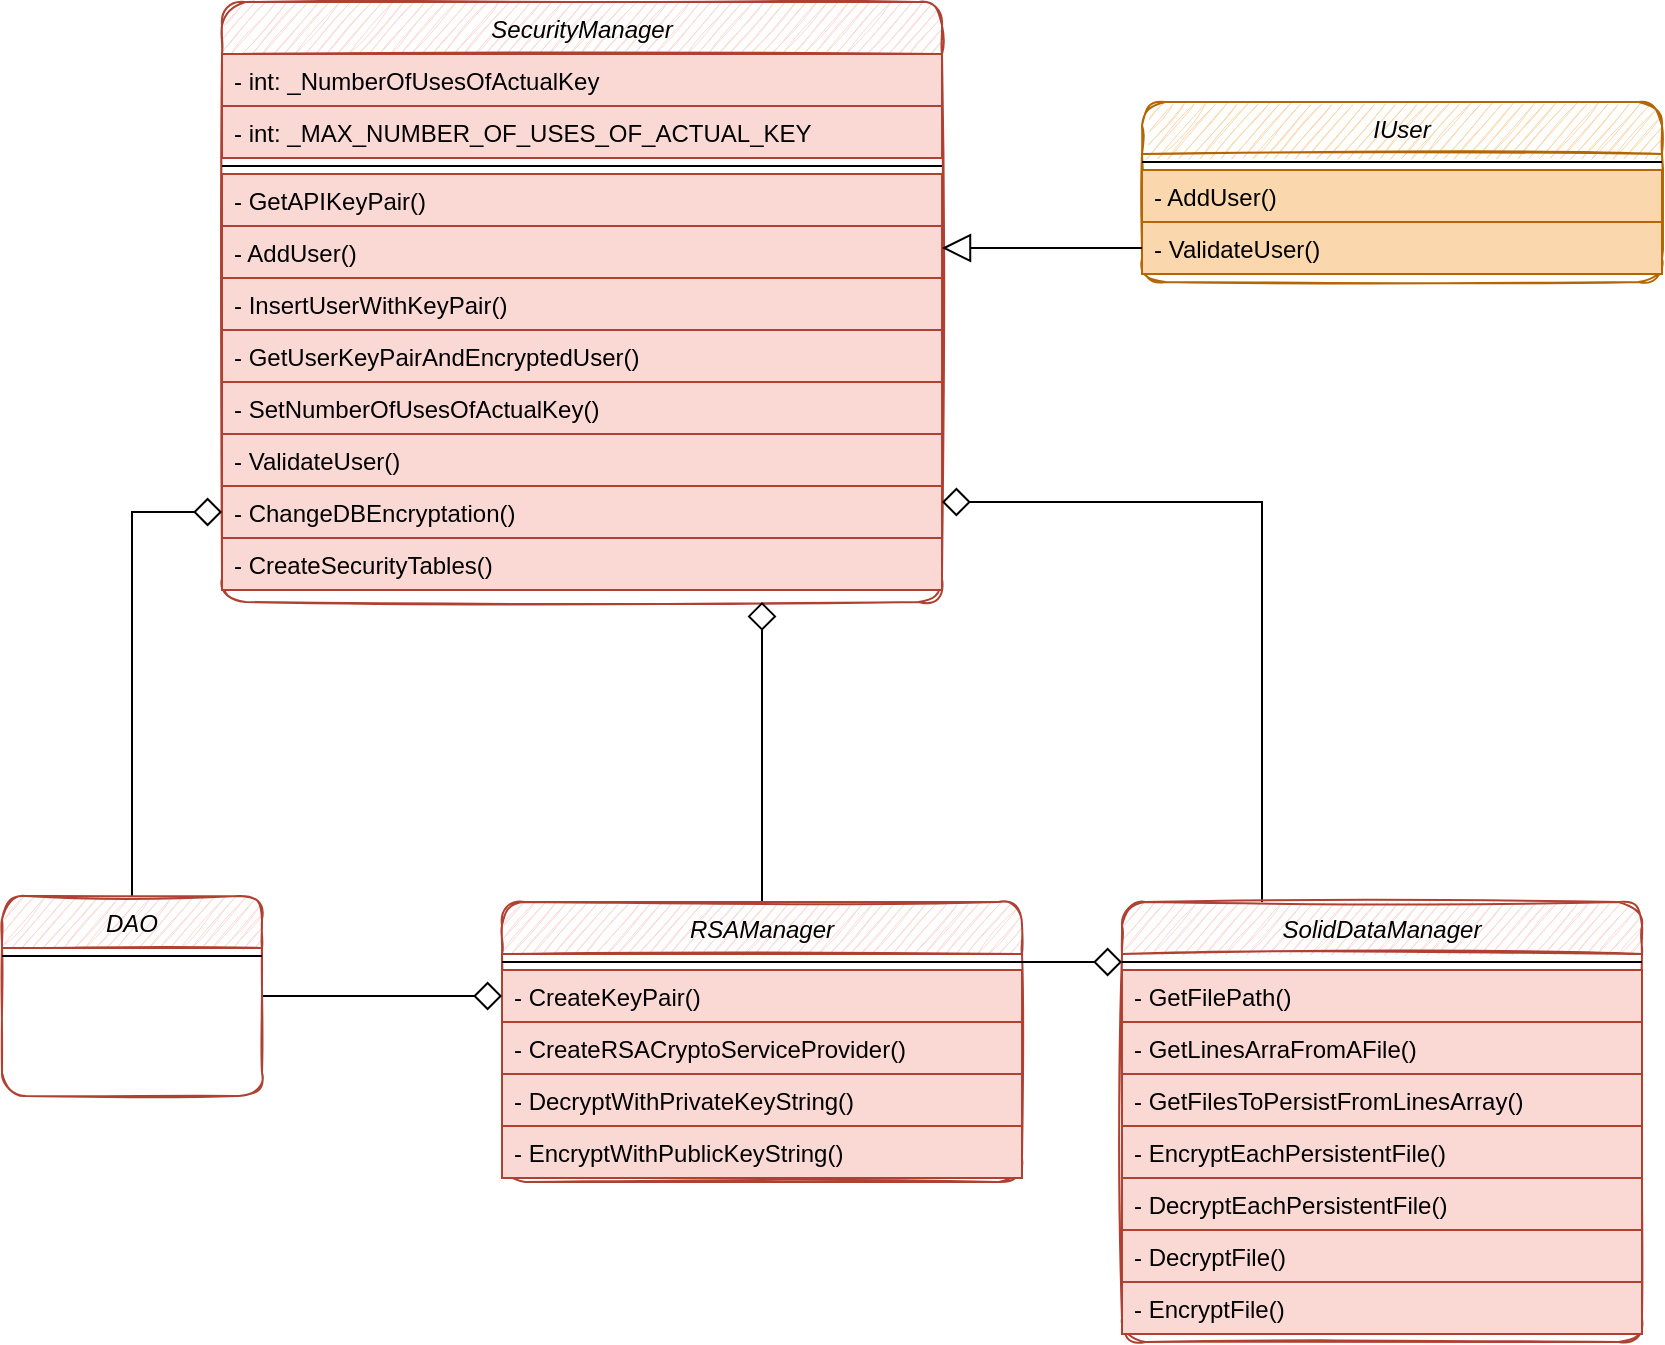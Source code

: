 <mxfile version="13.6.0" type="device"><diagram id="C5RBs43oDa-KdzZeNtuy" name="Page-1"><mxGraphModel dx="862" dy="1618" grid="1" gridSize="10" guides="1" tooltips="1" connect="1" arrows="1" fold="1" page="1" pageScale="1" pageWidth="827" pageHeight="1169" math="0" shadow="0"><root><mxCell id="WIyWlLk6GJQsqaUBKTNV-0"/><mxCell id="WIyWlLk6GJQsqaUBKTNV-1" parent="WIyWlLk6GJQsqaUBKTNV-0"/><mxCell id="IPwtbJtHQ6-QJcIco182-19" value="SecurityManager" style="swimlane;fontStyle=2;align=center;verticalAlign=top;childLayout=stackLayout;horizontal=1;startSize=26;horizontalStack=0;resizeParent=1;resizeLast=0;collapsible=1;marginBottom=0;rounded=1;shadow=0;strokeWidth=1;fillColor=#fad9d5;strokeColor=#ae4132;sketch=1;" vertex="1" parent="WIyWlLk6GJQsqaUBKTNV-1"><mxGeometry x="330" y="-50" width="360" height="300" as="geometry"><mxRectangle x="230" y="140" width="160" height="26" as="alternateBounds"/></mxGeometry></mxCell><mxCell id="IPwtbJtHQ6-QJcIco182-21" value="- int: _NumberOfUsesOfActualKey" style="text;align=left;verticalAlign=top;spacingLeft=4;spacingRight=4;overflow=hidden;rotatable=0;points=[[0,0.5],[1,0.5]];portConstraint=eastwest;fillColor=#fad9d5;strokeColor=#ae4132;" vertex="1" parent="IPwtbJtHQ6-QJcIco182-19"><mxGeometry y="26" width="360" height="26" as="geometry"/></mxCell><mxCell id="IPwtbJtHQ6-QJcIco182-40" value="- int: _MAX_NUMBER_OF_USES_OF_ACTUAL_KEY" style="text;align=left;verticalAlign=top;spacingLeft=4;spacingRight=4;overflow=hidden;rotatable=0;points=[[0,0.5],[1,0.5]];portConstraint=eastwest;fillColor=#fad9d5;strokeColor=#ae4132;" vertex="1" parent="IPwtbJtHQ6-QJcIco182-19"><mxGeometry y="52" width="360" height="26" as="geometry"/></mxCell><mxCell id="IPwtbJtHQ6-QJcIco182-20" value="" style="line;html=1;strokeWidth=1;align=left;verticalAlign=middle;spacingTop=-1;spacingLeft=3;spacingRight=3;rotatable=0;labelPosition=right;points=[];portConstraint=eastwest;" vertex="1" parent="IPwtbJtHQ6-QJcIco182-19"><mxGeometry y="78" width="360" height="8" as="geometry"/></mxCell><mxCell id="IPwtbJtHQ6-QJcIco182-22" value="- GetAPIKeyPair()" style="text;align=left;verticalAlign=top;spacingLeft=4;spacingRight=4;overflow=hidden;rotatable=0;points=[[0,0.5],[1,0.5]];portConstraint=eastwest;fillColor=#fad9d5;strokeColor=#ae4132;" vertex="1" parent="IPwtbJtHQ6-QJcIco182-19"><mxGeometry y="86" width="360" height="26" as="geometry"/></mxCell><mxCell id="IPwtbJtHQ6-QJcIco182-23" value="- AddUser()" style="text;align=left;verticalAlign=top;spacingLeft=4;spacingRight=4;overflow=hidden;rotatable=0;points=[[0,0.5],[1,0.5]];portConstraint=eastwest;fillColor=#fad9d5;strokeColor=#ae4132;" vertex="1" parent="IPwtbJtHQ6-QJcIco182-19"><mxGeometry y="112" width="360" height="26" as="geometry"/></mxCell><mxCell id="IPwtbJtHQ6-QJcIco182-24" value="- InsertUserWithKeyPair()" style="text;align=left;verticalAlign=top;spacingLeft=4;spacingRight=4;overflow=hidden;rotatable=0;points=[[0,0.5],[1,0.5]];portConstraint=eastwest;fillColor=#fad9d5;strokeColor=#ae4132;" vertex="1" parent="IPwtbJtHQ6-QJcIco182-19"><mxGeometry y="138" width="360" height="26" as="geometry"/></mxCell><mxCell id="IPwtbJtHQ6-QJcIco182-25" value="- GetUserKeyPairAndEncryptedUser()" style="text;align=left;verticalAlign=top;spacingLeft=4;spacingRight=4;overflow=hidden;rotatable=0;points=[[0,0.5],[1,0.5]];portConstraint=eastwest;fillColor=#fad9d5;strokeColor=#ae4132;" vertex="1" parent="IPwtbJtHQ6-QJcIco182-19"><mxGeometry y="164" width="360" height="26" as="geometry"/></mxCell><mxCell id="IPwtbJtHQ6-QJcIco182-26" value="- SetNumberOfUsesOfActualKey()" style="text;align=left;verticalAlign=top;spacingLeft=4;spacingRight=4;overflow=hidden;rotatable=0;points=[[0,0.5],[1,0.5]];portConstraint=eastwest;fillColor=#fad9d5;strokeColor=#ae4132;" vertex="1" parent="IPwtbJtHQ6-QJcIco182-19"><mxGeometry y="190" width="360" height="26" as="geometry"/></mxCell><mxCell id="IPwtbJtHQ6-QJcIco182-27" value="- ValidateUser()" style="text;align=left;verticalAlign=top;spacingLeft=4;spacingRight=4;overflow=hidden;rotatable=0;points=[[0,0.5],[1,0.5]];portConstraint=eastwest;fillColor=#fad9d5;strokeColor=#ae4132;" vertex="1" parent="IPwtbJtHQ6-QJcIco182-19"><mxGeometry y="216" width="360" height="26" as="geometry"/></mxCell><mxCell id="IPwtbJtHQ6-QJcIco182-41" value="- ChangeDBEncryptation()" style="text;align=left;verticalAlign=top;spacingLeft=4;spacingRight=4;overflow=hidden;rotatable=0;points=[[0,0.5],[1,0.5]];portConstraint=eastwest;fillColor=#fad9d5;strokeColor=#ae4132;" vertex="1" parent="IPwtbJtHQ6-QJcIco182-19"><mxGeometry y="242" width="360" height="26" as="geometry"/></mxCell><mxCell id="IPwtbJtHQ6-QJcIco182-42" value="- CreateSecurityTables()" style="text;align=left;verticalAlign=top;spacingLeft=4;spacingRight=4;overflow=hidden;rotatable=0;points=[[0,0.5],[1,0.5]];portConstraint=eastwest;fillColor=#fad9d5;strokeColor=#ae4132;" vertex="1" parent="IPwtbJtHQ6-QJcIco182-19"><mxGeometry y="268" width="360" height="26" as="geometry"/></mxCell><mxCell id="IPwtbJtHQ6-QJcIco182-47" style="edgeStyle=orthogonalEdgeStyle;rounded=0;orthogonalLoop=1;jettySize=auto;html=1;endArrow=diamond;endFill=0;endSize=12;entryX=1;entryY=0.308;entryDx=0;entryDy=0;entryPerimeter=0;" edge="1" parent="WIyWlLk6GJQsqaUBKTNV-1" source="IPwtbJtHQ6-QJcIco182-3" target="IPwtbJtHQ6-QJcIco182-41"><mxGeometry relative="1" as="geometry"><mxPoint x="700" y="200" as="targetPoint"/><Array as="points"><mxPoint x="850" y="200"/></Array></mxGeometry></mxCell><mxCell id="IPwtbJtHQ6-QJcIco182-3" value="SolidDataManager" style="swimlane;fontStyle=2;align=center;verticalAlign=top;childLayout=stackLayout;horizontal=1;startSize=26;horizontalStack=0;resizeParent=1;resizeLast=0;collapsible=1;marginBottom=0;rounded=1;shadow=0;strokeWidth=1;fillColor=#fad9d5;strokeColor=#ae4132;sketch=1;" vertex="1" parent="WIyWlLk6GJQsqaUBKTNV-1"><mxGeometry x="780" y="400" width="260" height="220" as="geometry"><mxRectangle x="230" y="140" width="160" height="26" as="alternateBounds"/></mxGeometry></mxCell><mxCell id="IPwtbJtHQ6-QJcIco182-4" value="" style="line;html=1;strokeWidth=1;align=left;verticalAlign=middle;spacingTop=-1;spacingLeft=3;spacingRight=3;rotatable=0;labelPosition=right;points=[];portConstraint=eastwest;" vertex="1" parent="IPwtbJtHQ6-QJcIco182-3"><mxGeometry y="26" width="260" height="8" as="geometry"/></mxCell><mxCell id="IPwtbJtHQ6-QJcIco182-5" value="- GetFilePath()" style="text;align=left;verticalAlign=top;spacingLeft=4;spacingRight=4;overflow=hidden;rotatable=0;points=[[0,0.5],[1,0.5]];portConstraint=eastwest;fillColor=#fad9d5;strokeColor=#ae4132;" vertex="1" parent="IPwtbJtHQ6-QJcIco182-3"><mxGeometry y="34" width="260" height="26" as="geometry"/></mxCell><mxCell id="IPwtbJtHQ6-QJcIco182-6" value="- GetLinesArraFromAFile()" style="text;align=left;verticalAlign=top;spacingLeft=4;spacingRight=4;overflow=hidden;rotatable=0;points=[[0,0.5],[1,0.5]];portConstraint=eastwest;fillColor=#fad9d5;strokeColor=#ae4132;" vertex="1" parent="IPwtbJtHQ6-QJcIco182-3"><mxGeometry y="60" width="260" height="26" as="geometry"/></mxCell><mxCell id="IPwtbJtHQ6-QJcIco182-7" value="- GetFilesToPersistFromLinesArray()" style="text;align=left;verticalAlign=top;spacingLeft=4;spacingRight=4;overflow=hidden;rotatable=0;points=[[0,0.5],[1,0.5]];portConstraint=eastwest;fillColor=#fad9d5;strokeColor=#ae4132;" vertex="1" parent="IPwtbJtHQ6-QJcIco182-3"><mxGeometry y="86" width="260" height="26" as="geometry"/></mxCell><mxCell id="IPwtbJtHQ6-QJcIco182-8" value="- EncryptEachPersistentFile()" style="text;align=left;verticalAlign=top;spacingLeft=4;spacingRight=4;overflow=hidden;rotatable=0;points=[[0,0.5],[1,0.5]];portConstraint=eastwest;fillColor=#fad9d5;strokeColor=#ae4132;" vertex="1" parent="IPwtbJtHQ6-QJcIco182-3"><mxGeometry y="112" width="260" height="26" as="geometry"/></mxCell><mxCell id="IPwtbJtHQ6-QJcIco182-9" value="- DecryptEachPersistentFile()" style="text;align=left;verticalAlign=top;spacingLeft=4;spacingRight=4;overflow=hidden;rotatable=0;points=[[0,0.5],[1,0.5]];portConstraint=eastwest;fillColor=#fad9d5;strokeColor=#ae4132;" vertex="1" parent="IPwtbJtHQ6-QJcIco182-3"><mxGeometry y="138" width="260" height="26" as="geometry"/></mxCell><mxCell id="IPwtbJtHQ6-QJcIco182-17" value="- DecryptFile()" style="text;align=left;verticalAlign=top;spacingLeft=4;spacingRight=4;overflow=hidden;rotatable=0;points=[[0,0.5],[1,0.5]];portConstraint=eastwest;fillColor=#fad9d5;strokeColor=#ae4132;" vertex="1" parent="IPwtbJtHQ6-QJcIco182-3"><mxGeometry y="164" width="260" height="26" as="geometry"/></mxCell><mxCell id="IPwtbJtHQ6-QJcIco182-18" value="- EncryptFile()" style="text;align=left;verticalAlign=top;spacingLeft=4;spacingRight=4;overflow=hidden;rotatable=0;points=[[0,0.5],[1,0.5]];portConstraint=eastwest;fillColor=#fad9d5;strokeColor=#ae4132;" vertex="1" parent="IPwtbJtHQ6-QJcIco182-3"><mxGeometry y="190" width="260" height="26" as="geometry"/></mxCell><mxCell id="IPwtbJtHQ6-QJcIco182-46" style="edgeStyle=orthogonalEdgeStyle;rounded=0;orthogonalLoop=1;jettySize=auto;html=1;entryX=0.75;entryY=1;entryDx=0;entryDy=0;endArrow=diamond;endFill=0;endSize=12;" edge="1" parent="WIyWlLk6GJQsqaUBKTNV-1" source="zkfFHV4jXpPFQw0GAbJ--0" target="IPwtbJtHQ6-QJcIco182-19"><mxGeometry relative="1" as="geometry"/></mxCell><mxCell id="zkfFHV4jXpPFQw0GAbJ--0" value="RSAManager" style="swimlane;fontStyle=2;align=center;verticalAlign=top;childLayout=stackLayout;horizontal=1;startSize=26;horizontalStack=0;resizeParent=1;resizeLast=0;collapsible=1;marginBottom=0;rounded=1;shadow=0;strokeWidth=1;fillColor=#fad9d5;strokeColor=#ae4132;sketch=1;" parent="WIyWlLk6GJQsqaUBKTNV-1" vertex="1"><mxGeometry x="470" y="400" width="260" height="140" as="geometry"><mxRectangle x="230" y="140" width="160" height="26" as="alternateBounds"/></mxGeometry></mxCell><mxCell id="zkfFHV4jXpPFQw0GAbJ--4" value="" style="line;html=1;strokeWidth=1;align=left;verticalAlign=middle;spacingTop=-1;spacingLeft=3;spacingRight=3;rotatable=0;labelPosition=right;points=[];portConstraint=eastwest;" parent="zkfFHV4jXpPFQw0GAbJ--0" vertex="1"><mxGeometry y="26" width="260" height="8" as="geometry"/></mxCell><mxCell id="zkfFHV4jXpPFQw0GAbJ--5" value="- CreateKeyPair()" style="text;align=left;verticalAlign=top;spacingLeft=4;spacingRight=4;overflow=hidden;rotatable=0;points=[[0,0.5],[1,0.5]];portConstraint=eastwest;fillColor=#fad9d5;strokeColor=#ae4132;" parent="zkfFHV4jXpPFQw0GAbJ--0" vertex="1"><mxGeometry y="34" width="260" height="26" as="geometry"/></mxCell><mxCell id="IPwtbJtHQ6-QJcIco182-0" value="- CreateRSACryptoServiceProvider()" style="text;align=left;verticalAlign=top;spacingLeft=4;spacingRight=4;overflow=hidden;rotatable=0;points=[[0,0.5],[1,0.5]];portConstraint=eastwest;fillColor=#fad9d5;strokeColor=#ae4132;" vertex="1" parent="zkfFHV4jXpPFQw0GAbJ--0"><mxGeometry y="60" width="260" height="26" as="geometry"/></mxCell><mxCell id="IPwtbJtHQ6-QJcIco182-1" value="- DecryptWithPrivateKeyString()" style="text;align=left;verticalAlign=top;spacingLeft=4;spacingRight=4;overflow=hidden;rotatable=0;points=[[0,0.5],[1,0.5]];portConstraint=eastwest;fillColor=#fad9d5;strokeColor=#ae4132;" vertex="1" parent="zkfFHV4jXpPFQw0GAbJ--0"><mxGeometry y="86" width="260" height="26" as="geometry"/></mxCell><mxCell id="IPwtbJtHQ6-QJcIco182-2" value="- EncryptWithPublicKeyString()" style="text;align=left;verticalAlign=top;spacingLeft=4;spacingRight=4;overflow=hidden;rotatable=0;points=[[0,0.5],[1,0.5]];portConstraint=eastwest;fillColor=#fad9d5;strokeColor=#ae4132;" vertex="1" parent="zkfFHV4jXpPFQw0GAbJ--0"><mxGeometry y="112" width="260" height="26" as="geometry"/></mxCell><mxCell id="IPwtbJtHQ6-QJcIco182-43" style="edgeStyle=orthogonalEdgeStyle;rounded=0;orthogonalLoop=1;jettySize=auto;html=1;entryX=0;entryY=0.5;entryDx=0;entryDy=0;endArrow=diamond;endFill=0;endSize=12;" edge="1" parent="WIyWlLk6GJQsqaUBKTNV-1" source="IPwtbJtHQ6-QJcIco182-28" target="zkfFHV4jXpPFQw0GAbJ--5"><mxGeometry relative="1" as="geometry"/></mxCell><mxCell id="IPwtbJtHQ6-QJcIco182-34" value="IUser" style="swimlane;fontStyle=2;align=center;verticalAlign=top;childLayout=stackLayout;horizontal=1;startSize=26;horizontalStack=0;resizeParent=1;resizeLast=0;collapsible=1;marginBottom=0;rounded=1;shadow=0;strokeWidth=1;fillColor=#fad7ac;strokeColor=#b46504;sketch=1;" vertex="1" parent="WIyWlLk6GJQsqaUBKTNV-1"><mxGeometry x="790" width="260" height="90" as="geometry"><mxRectangle x="230" y="140" width="160" height="26" as="alternateBounds"/></mxGeometry></mxCell><mxCell id="IPwtbJtHQ6-QJcIco182-35" value="" style="line;html=1;strokeWidth=1;align=left;verticalAlign=middle;spacingTop=-1;spacingLeft=3;spacingRight=3;rotatable=0;labelPosition=right;points=[];portConstraint=eastwest;" vertex="1" parent="IPwtbJtHQ6-QJcIco182-34"><mxGeometry y="26" width="260" height="8" as="geometry"/></mxCell><mxCell id="IPwtbJtHQ6-QJcIco182-36" value="- AddUser()" style="text;align=left;verticalAlign=top;spacingLeft=4;spacingRight=4;overflow=hidden;rotatable=0;points=[[0,0.5],[1,0.5]];portConstraint=eastwest;fillColor=#fad7ac;strokeColor=#b46504;" vertex="1" parent="IPwtbJtHQ6-QJcIco182-34"><mxGeometry y="34" width="260" height="26" as="geometry"/></mxCell><mxCell id="IPwtbJtHQ6-QJcIco182-37" value="- ValidateUser()" style="text;align=left;verticalAlign=top;spacingLeft=4;spacingRight=4;overflow=hidden;rotatable=0;points=[[0,0.5],[1,0.5]];portConstraint=eastwest;fillColor=#fad7ac;strokeColor=#b46504;" vertex="1" parent="IPwtbJtHQ6-QJcIco182-34"><mxGeometry y="60" width="260" height="26" as="geometry"/></mxCell><mxCell id="IPwtbJtHQ6-QJcIco182-44" style="edgeStyle=orthogonalEdgeStyle;rounded=0;orthogonalLoop=1;jettySize=auto;html=1;endArrow=diamond;endFill=0;endSize=12;entryX=0;entryY=0.5;entryDx=0;entryDy=0;" edge="1" parent="WIyWlLk6GJQsqaUBKTNV-1" source="IPwtbJtHQ6-QJcIco182-28" target="IPwtbJtHQ6-QJcIco182-41"><mxGeometry relative="1" as="geometry"><mxPoint x="280" y="200" as="targetPoint"/></mxGeometry></mxCell><mxCell id="IPwtbJtHQ6-QJcIco182-28" value="DAO" style="swimlane;fontStyle=2;align=center;verticalAlign=top;childLayout=stackLayout;horizontal=1;startSize=26;horizontalStack=0;resizeParent=1;resizeLast=0;collapsible=1;marginBottom=0;rounded=1;shadow=0;strokeWidth=1;fillColor=#fad9d5;strokeColor=#ae4132;sketch=1;" vertex="1" parent="WIyWlLk6GJQsqaUBKTNV-1"><mxGeometry x="220" y="397" width="130" height="100" as="geometry"><mxRectangle x="230" y="140" width="160" height="26" as="alternateBounds"/></mxGeometry></mxCell><mxCell id="IPwtbJtHQ6-QJcIco182-29" value="" style="line;html=1;strokeWidth=1;align=left;verticalAlign=middle;spacingTop=-1;spacingLeft=3;spacingRight=3;rotatable=0;labelPosition=right;points=[];portConstraint=eastwest;" vertex="1" parent="IPwtbJtHQ6-QJcIco182-28"><mxGeometry y="26" width="130" height="8" as="geometry"/></mxCell><mxCell id="IPwtbJtHQ6-QJcIco182-45" style="edgeStyle=orthogonalEdgeStyle;rounded=0;orthogonalLoop=1;jettySize=auto;html=1;endArrow=diamond;endFill=0;endSize=12;" edge="1" parent="WIyWlLk6GJQsqaUBKTNV-1" source="zkfFHV4jXpPFQw0GAbJ--4"><mxGeometry relative="1" as="geometry"><mxPoint x="780" y="430" as="targetPoint"/></mxGeometry></mxCell><mxCell id="IPwtbJtHQ6-QJcIco182-48" style="edgeStyle=orthogonalEdgeStyle;rounded=0;orthogonalLoop=1;jettySize=auto;html=1;endArrow=block;endFill=0;endSize=12;" edge="1" parent="WIyWlLk6GJQsqaUBKTNV-1" source="IPwtbJtHQ6-QJcIco182-37"><mxGeometry relative="1" as="geometry"><mxPoint x="690" y="73" as="targetPoint"/></mxGeometry></mxCell></root></mxGraphModel></diagram></mxfile>